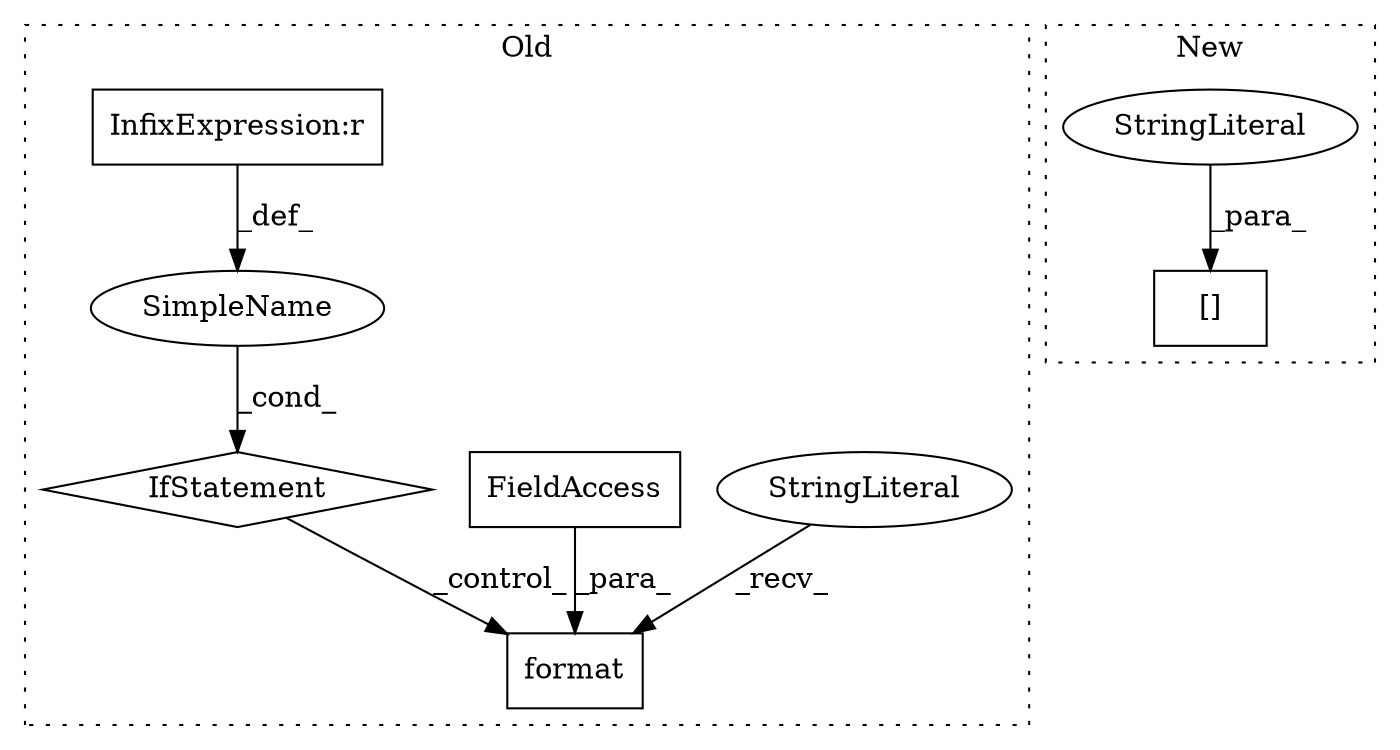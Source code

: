 digraph G {
subgraph cluster0 {
1 [label="format" a="32" s="7508,7521" l="7,1" shape="box"];
3 [label="StringLiteral" a="45" s="7496" l="11" shape="ellipse"];
5 [label="FieldAccess" a="22" s="7515" l="6" shape="box"];
6 [label="IfStatement" a="25" s="7338,7353" l="4,2" shape="diamond"];
7 [label="SimpleName" a="42" s="" l="" shape="ellipse"];
8 [label="InfixExpression:r" a="27" s="7346" l="3" shape="box"];
label = "Old";
style="dotted";
}
subgraph cluster1 {
2 [label="[]" a="2" s="4739,4766" l="16,1" shape="box"];
4 [label="StringLiteral" a="45" s="4755" l="11" shape="ellipse"];
label = "New";
style="dotted";
}
3 -> 1 [label="_recv_"];
4 -> 2 [label="_para_"];
5 -> 1 [label="_para_"];
6 -> 1 [label="_control_"];
7 -> 6 [label="_cond_"];
8 -> 7 [label="_def_"];
}